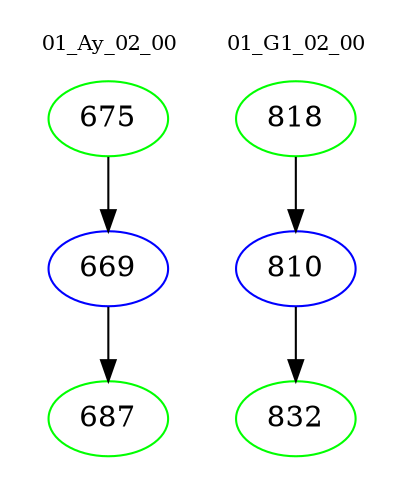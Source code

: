 digraph{
subgraph cluster_0 {
color = white
label = "01_Ay_02_00";
fontsize=10;
T0_675 [label="675", color="green"]
T0_675 -> T0_669 [color="black"]
T0_669 [label="669", color="blue"]
T0_669 -> T0_687 [color="black"]
T0_687 [label="687", color="green"]
}
subgraph cluster_1 {
color = white
label = "01_G1_02_00";
fontsize=10;
T1_818 [label="818", color="green"]
T1_818 -> T1_810 [color="black"]
T1_810 [label="810", color="blue"]
T1_810 -> T1_832 [color="black"]
T1_832 [label="832", color="green"]
}
}
